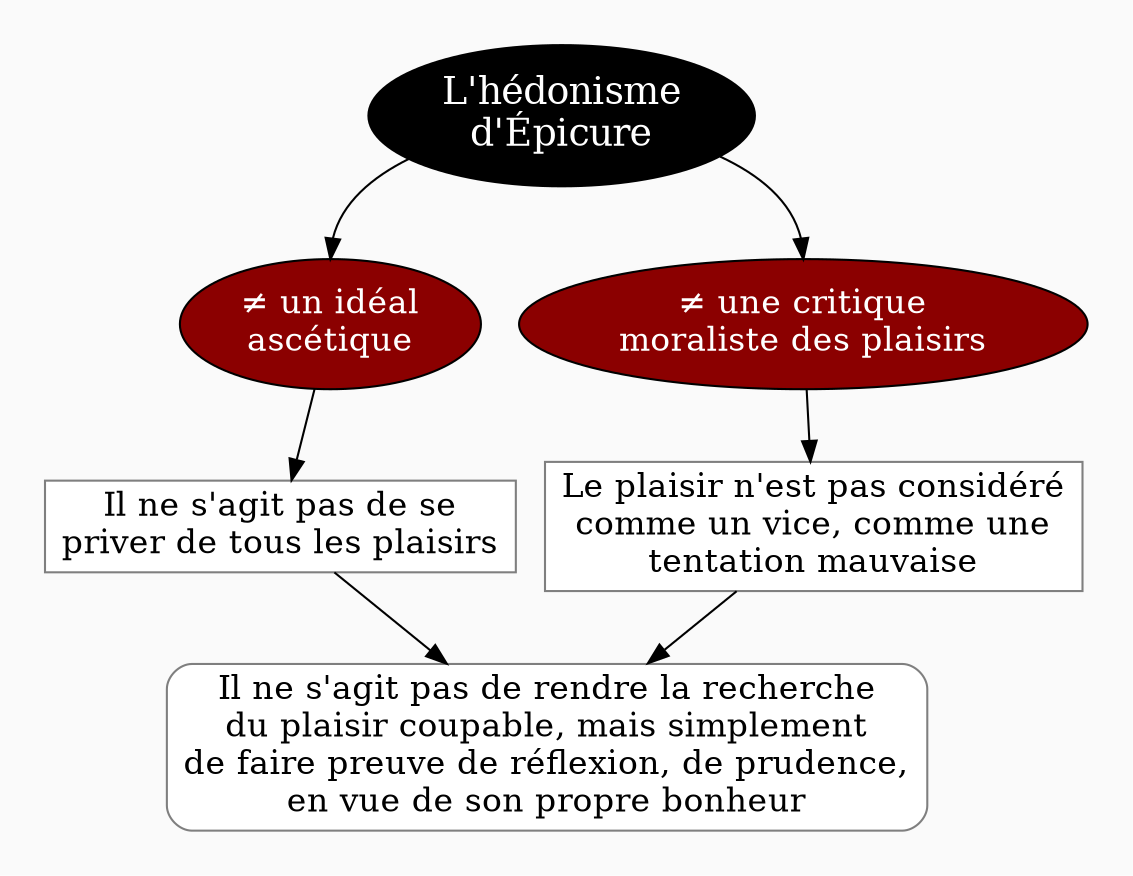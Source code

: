 digraph G {
// Template : diagram
// Usage : cours sur le bonheur et le désir
// Référence : Epicure

//rankdir=LR
splines=true
//splines=curved
bgcolor=grey98
pad=0.3
style=filled
edge[minlen=4]
ranksep=0.1
nodesep=0.2 // valeur à changer ?

// NIVEAU 1
node[style=filled; fillcolor=12 ; fontcolor=white ; fontsize=18]
// a1[label=""]
a1[label="L'hédonisme
d'Épicure"]


// NIVEAU 2
node[style=filled;fillcolor=red4;fontcolor=white; fontsize=16]
// b1[label=""]
a1->{
b1[label="≠ un idéal
ascétique"]    
b2[label="≠ une critique
moraliste des plaisirs"]
}[headport=n]

// NIVEAU 3 (sans intermédiaire)
node [shape=box; style=filled;fillcolor=white;fontcolor=black;color=grey50]
// c1[label=""]
b1->c1
c1[label="Il ne s'agit pas de se
priver de tous les plaisirs"]
b2->c2
c2[label="Le plaisir n'est pas considéré
comme un vice, comme une
tentation mauvaise"]

// INTERMEDIAIRE AVANT NIVEAU 3
node[style=filled;fillcolor=grey78;shape=oval]
// [arrowhead=none]
// bc1[label=""]

// NIVEAU 3 (avec intermédiaire)
node[style="filled";fillcolor=white;shape=box;color=grey50]
// c1[label=""]

// NIVEAU 4
node[style="filled, rounded";fillcolor=white;shape=box;color=grey50]
// d1[label=""]
{c1;c2}->d1
d1[label="Il ne s'agit pas de rendre la recherche
du plaisir coupable, mais simplement
de faire preuve de réflexion, de prudence,
en vue de son propre bonheur"]


// ETIQUETTES EN ROUGE
node[shape=plaintext;fontcolor=firebrick3;fillcolor=grey98]
// e1[label=< <B>= Titre</B><BR /><BR />Contenu<BR /> >]
// e1[label=""]
// ->e1[minlen=1;style=invis]


// Remarques
node[color=blue;shape=box;style=filled;margin=0.07;fontcolor=black;fontsize=13]
edge[color=blue;arrowhead="none";xlabel="";style=dashed]
// r1[label=""]
// {rank=same;->r1}
// {rank=same;r1->[dir=back]}


}

